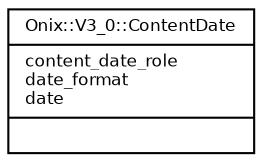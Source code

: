 digraph G {
  fontname = "Bitstream Vera Sans"
  fontsize = 8

  node [
    fontname = "Bitstream Vera Sans"
    fontsize = 8
    shape = "record"
  ]

  edge [
    fontname = "Bitstream Vera Sans"
    fontsize = 8
  ]

  ContentDate [
    label = "{Onix::V3_0::ContentDate\l|content_date_role\ldate_format\ldate\l|\l}"
  ]




}
